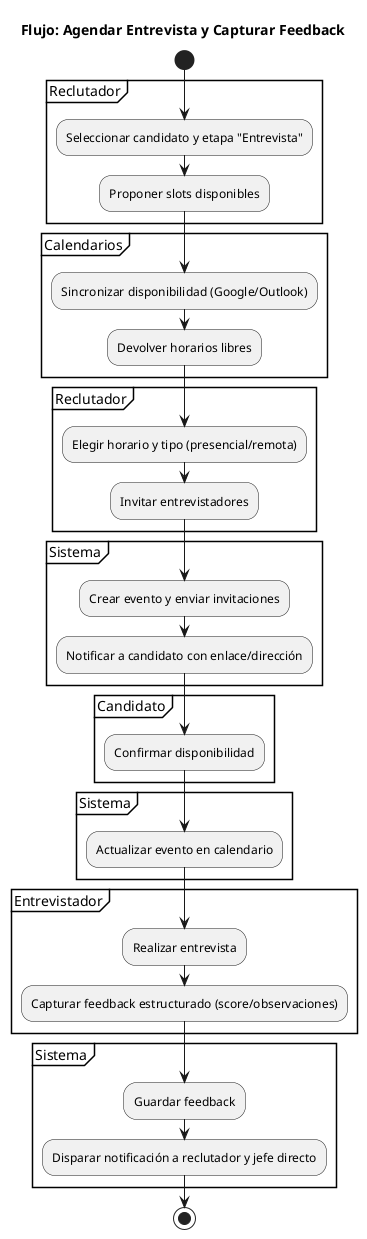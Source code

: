 @startuml ACT_Agendar_Entrevista
title Flujo: Agendar Entrevista y Capturar Feedback
start
partition Reclutador {
  :Seleccionar candidato y etapa "Entrevista";
  :Proponer slots disponibles;
}
partition Calendarios {
  :Sincronizar disponibilidad (Google/Outlook);
  :Devolver horarios libres;
}
partition Reclutador {
  :Elegir horario y tipo (presencial/remota);
  :Invitar entrevistadores;
}
partition Sistema {
  :Crear evento y enviar invitaciones;
  :Notificar a candidato con enlace/dirección;
}
partition Candidato {
  :Confirmar disponibilidad;
}
partition Sistema {
  :Actualizar evento en calendario;
}
partition Entrevistador {
  :Realizar entrevista;
  :Capturar feedback estructurado (score/observaciones);
}
partition Sistema {
  :Guardar feedback;
  :Disparar notificación a reclutador y jefe directo;
}
stop
@enduml